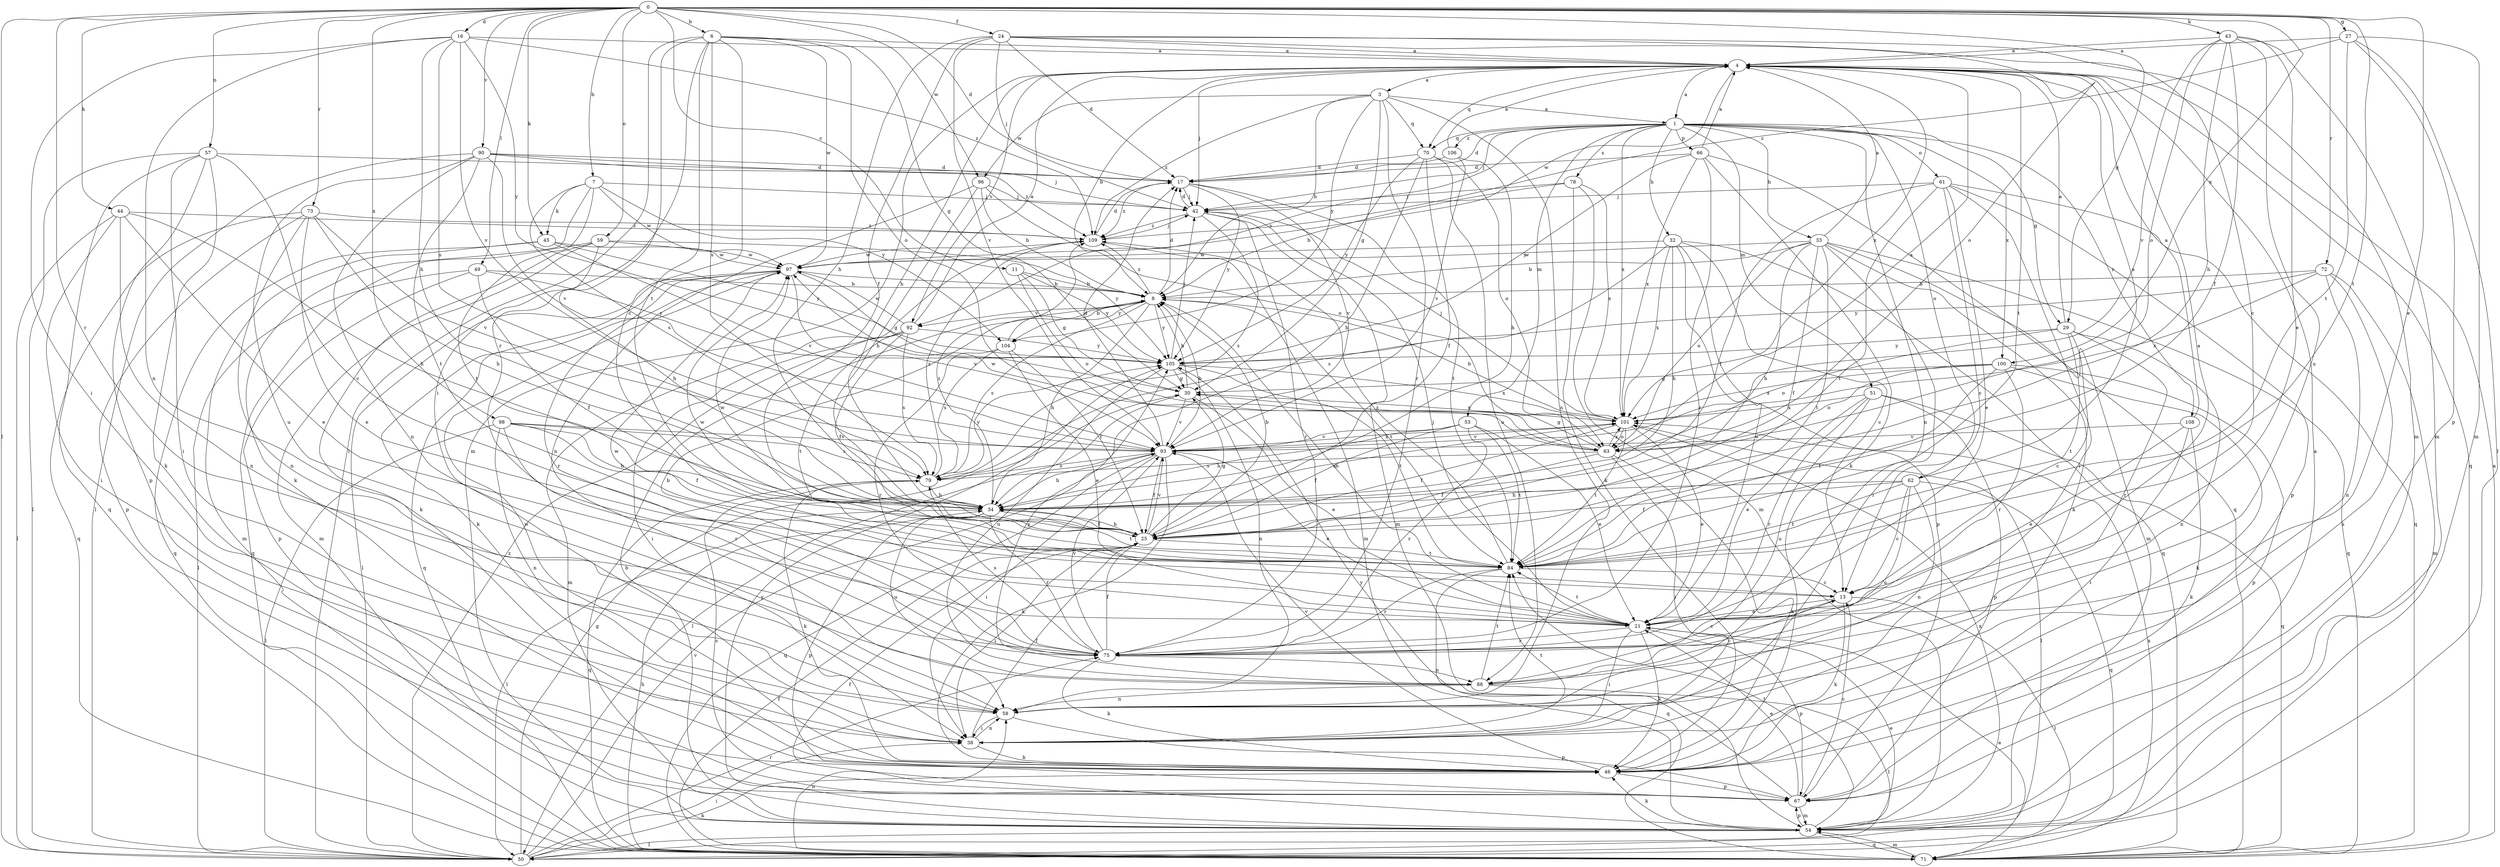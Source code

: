 strict digraph  {
0;
1;
3;
4;
6;
7;
8;
11;
13;
16;
17;
21;
24;
25;
27;
29;
30;
32;
33;
34;
38;
42;
43;
44;
45;
46;
49;
50;
51;
53;
54;
57;
58;
59;
61;
62;
63;
66;
67;
70;
71;
72;
73;
75;
78;
79;
84;
88;
90;
92;
93;
96;
97;
98;
100;
101;
104;
105;
106;
108;
109;
0 -> 6  [label=b];
0 -> 7  [label=b];
0 -> 11  [label=c];
0 -> 16  [label=d];
0 -> 17  [label=d];
0 -> 21  [label=e];
0 -> 24  [label=f];
0 -> 27  [label=g];
0 -> 29  [label=g];
0 -> 43  [label=k];
0 -> 44  [label=k];
0 -> 45  [label=k];
0 -> 49  [label=l];
0 -> 50  [label=l];
0 -> 57  [label=n];
0 -> 59  [label=o];
0 -> 72  [label=r];
0 -> 73  [label=r];
0 -> 75  [label=r];
0 -> 84  [label=t];
0 -> 90  [label=v];
0 -> 96  [label=w];
0 -> 98  [label=x];
0 -> 100  [label=x];
1 -> 17  [label=d];
1 -> 29  [label=g];
1 -> 32  [label=h];
1 -> 33  [label=h];
1 -> 42  [label=j];
1 -> 51  [label=m];
1 -> 53  [label=m];
1 -> 58  [label=n];
1 -> 61  [label=o];
1 -> 62  [label=o];
1 -> 66  [label=p];
1 -> 70  [label=q];
1 -> 78  [label=s];
1 -> 92  [label=v];
1 -> 100  [label=x];
1 -> 101  [label=x];
1 -> 106  [label=z];
1 -> 108  [label=z];
3 -> 1  [label=a];
3 -> 8  [label=b];
3 -> 30  [label=g];
3 -> 58  [label=n];
3 -> 70  [label=q];
3 -> 75  [label=r];
3 -> 96  [label=w];
3 -> 104  [label=y];
3 -> 109  [label=z];
4 -> 1  [label=a];
4 -> 3  [label=a];
4 -> 8  [label=b];
4 -> 34  [label=h];
4 -> 42  [label=j];
4 -> 54  [label=m];
4 -> 70  [label=q];
4 -> 71  [label=q];
4 -> 84  [label=t];
4 -> 92  [label=v];
4 -> 97  [label=w];
4 -> 101  [label=x];
6 -> 4  [label=a];
6 -> 13  [label=c];
6 -> 30  [label=g];
6 -> 38  [label=i];
6 -> 50  [label=l];
6 -> 63  [label=o];
6 -> 75  [label=r];
6 -> 79  [label=s];
6 -> 84  [label=t];
6 -> 97  [label=w];
7 -> 42  [label=j];
7 -> 45  [label=k];
7 -> 46  [label=k];
7 -> 79  [label=s];
7 -> 84  [label=t];
7 -> 97  [label=w];
7 -> 104  [label=y];
8 -> 17  [label=d];
8 -> 34  [label=h];
8 -> 79  [label=s];
8 -> 84  [label=t];
8 -> 92  [label=v];
8 -> 104  [label=y];
8 -> 105  [label=y];
8 -> 109  [label=z];
11 -> 8  [label=b];
11 -> 30  [label=g];
11 -> 63  [label=o];
11 -> 105  [label=y];
13 -> 21  [label=e];
13 -> 46  [label=k];
13 -> 50  [label=l];
16 -> 4  [label=a];
16 -> 34  [label=h];
16 -> 38  [label=i];
16 -> 58  [label=n];
16 -> 79  [label=s];
16 -> 93  [label=v];
16 -> 105  [label=y];
16 -> 109  [label=z];
17 -> 42  [label=j];
17 -> 84  [label=t];
17 -> 93  [label=v];
17 -> 105  [label=y];
17 -> 109  [label=z];
21 -> 4  [label=a];
21 -> 8  [label=b];
21 -> 38  [label=i];
21 -> 42  [label=j];
21 -> 46  [label=k];
21 -> 67  [label=p];
21 -> 75  [label=r];
21 -> 84  [label=t];
21 -> 97  [label=w];
24 -> 4  [label=a];
24 -> 13  [label=c];
24 -> 17  [label=d];
24 -> 25  [label=f];
24 -> 34  [label=h];
24 -> 42  [label=j];
24 -> 54  [label=m];
24 -> 63  [label=o];
24 -> 93  [label=v];
25 -> 8  [label=b];
25 -> 30  [label=g];
25 -> 34  [label=h];
25 -> 38  [label=i];
25 -> 84  [label=t];
25 -> 93  [label=v];
25 -> 97  [label=w];
27 -> 4  [label=a];
27 -> 50  [label=l];
27 -> 54  [label=m];
27 -> 67  [label=p];
27 -> 84  [label=t];
27 -> 109  [label=z];
29 -> 4  [label=a];
29 -> 13  [label=c];
29 -> 58  [label=n];
29 -> 63  [label=o];
29 -> 75  [label=r];
29 -> 84  [label=t];
29 -> 105  [label=y];
30 -> 8  [label=b];
30 -> 21  [label=e];
30 -> 50  [label=l];
30 -> 93  [label=v];
30 -> 101  [label=x];
32 -> 13  [label=c];
32 -> 21  [label=e];
32 -> 34  [label=h];
32 -> 67  [label=p];
32 -> 71  [label=q];
32 -> 79  [label=s];
32 -> 97  [label=w];
32 -> 101  [label=x];
33 -> 4  [label=a];
33 -> 8  [label=b];
33 -> 25  [label=f];
33 -> 34  [label=h];
33 -> 38  [label=i];
33 -> 46  [label=k];
33 -> 54  [label=m];
33 -> 63  [label=o];
33 -> 71  [label=q];
33 -> 84  [label=t];
33 -> 97  [label=w];
34 -> 25  [label=f];
34 -> 50  [label=l];
34 -> 67  [label=p];
34 -> 75  [label=r];
34 -> 84  [label=t];
34 -> 88  [label=u];
34 -> 101  [label=x];
34 -> 109  [label=z];
38 -> 25  [label=f];
38 -> 46  [label=k];
38 -> 58  [label=n];
38 -> 84  [label=t];
42 -> 17  [label=d];
42 -> 54  [label=m];
42 -> 75  [label=r];
42 -> 79  [label=s];
42 -> 109  [label=z];
43 -> 4  [label=a];
43 -> 21  [label=e];
43 -> 25  [label=f];
43 -> 34  [label=h];
43 -> 54  [label=m];
43 -> 63  [label=o];
43 -> 88  [label=u];
43 -> 93  [label=v];
44 -> 21  [label=e];
44 -> 34  [label=h];
44 -> 38  [label=i];
44 -> 50  [label=l];
44 -> 58  [label=n];
44 -> 109  [label=z];
45 -> 54  [label=m];
45 -> 71  [label=q];
45 -> 93  [label=v];
45 -> 97  [label=w];
45 -> 105  [label=y];
46 -> 67  [label=p];
46 -> 93  [label=v];
46 -> 97  [label=w];
49 -> 8  [label=b];
49 -> 25  [label=f];
49 -> 50  [label=l];
49 -> 67  [label=p];
49 -> 105  [label=y];
50 -> 30  [label=g];
50 -> 38  [label=i];
50 -> 46  [label=k];
50 -> 75  [label=r];
50 -> 93  [label=v];
50 -> 109  [label=z];
51 -> 21  [label=e];
51 -> 67  [label=p];
51 -> 71  [label=q];
51 -> 75  [label=r];
51 -> 88  [label=u];
51 -> 101  [label=x];
53 -> 21  [label=e];
53 -> 25  [label=f];
53 -> 34  [label=h];
53 -> 75  [label=r];
53 -> 84  [label=t];
53 -> 93  [label=v];
54 -> 4  [label=a];
54 -> 8  [label=b];
54 -> 21  [label=e];
54 -> 25  [label=f];
54 -> 46  [label=k];
54 -> 50  [label=l];
54 -> 67  [label=p];
54 -> 71  [label=q];
54 -> 84  [label=t];
54 -> 101  [label=x];
54 -> 105  [label=y];
57 -> 13  [label=c];
57 -> 17  [label=d];
57 -> 38  [label=i];
57 -> 46  [label=k];
57 -> 50  [label=l];
57 -> 67  [label=p];
57 -> 71  [label=q];
58 -> 38  [label=i];
58 -> 67  [label=p];
59 -> 34  [label=h];
59 -> 46  [label=k];
59 -> 54  [label=m];
59 -> 71  [label=q];
59 -> 97  [label=w];
59 -> 105  [label=y];
61 -> 13  [label=c];
61 -> 21  [label=e];
61 -> 25  [label=f];
61 -> 38  [label=i];
61 -> 42  [label=j];
61 -> 67  [label=p];
61 -> 71  [label=q];
61 -> 84  [label=t];
62 -> 4  [label=a];
62 -> 13  [label=c];
62 -> 25  [label=f];
62 -> 34  [label=h];
62 -> 58  [label=n];
62 -> 71  [label=q];
62 -> 84  [label=t];
62 -> 88  [label=u];
63 -> 4  [label=a];
63 -> 25  [label=f];
63 -> 30  [label=g];
63 -> 38  [label=i];
63 -> 46  [label=k];
63 -> 79  [label=s];
63 -> 97  [label=w];
63 -> 101  [label=x];
66 -> 4  [label=a];
66 -> 17  [label=d];
66 -> 46  [label=k];
66 -> 71  [label=q];
66 -> 75  [label=r];
66 -> 101  [label=x];
66 -> 105  [label=y];
67 -> 13  [label=c];
67 -> 21  [label=e];
67 -> 54  [label=m];
67 -> 79  [label=s];
67 -> 105  [label=y];
70 -> 17  [label=d];
70 -> 25  [label=f];
70 -> 34  [label=h];
70 -> 63  [label=o];
70 -> 88  [label=u];
70 -> 105  [label=y];
71 -> 4  [label=a];
71 -> 21  [label=e];
71 -> 25  [label=f];
71 -> 34  [label=h];
71 -> 54  [label=m];
71 -> 58  [label=n];
71 -> 101  [label=x];
72 -> 8  [label=b];
72 -> 46  [label=k];
72 -> 54  [label=m];
72 -> 58  [label=n];
72 -> 101  [label=x];
72 -> 105  [label=y];
73 -> 21  [label=e];
73 -> 34  [label=h];
73 -> 58  [label=n];
73 -> 67  [label=p];
73 -> 71  [label=q];
73 -> 93  [label=v];
73 -> 109  [label=z];
75 -> 8  [label=b];
75 -> 13  [label=c];
75 -> 25  [label=f];
75 -> 46  [label=k];
75 -> 79  [label=s];
75 -> 88  [label=u];
75 -> 93  [label=v];
78 -> 8  [label=b];
78 -> 42  [label=j];
78 -> 46  [label=k];
78 -> 54  [label=m];
78 -> 101  [label=x];
79 -> 34  [label=h];
79 -> 46  [label=k];
79 -> 71  [label=q];
79 -> 105  [label=y];
79 -> 109  [label=z];
84 -> 13  [label=c];
84 -> 71  [label=q];
84 -> 75  [label=r];
84 -> 97  [label=w];
84 -> 109  [label=z];
88 -> 13  [label=c];
88 -> 50  [label=l];
88 -> 58  [label=n];
88 -> 84  [label=t];
88 -> 105  [label=y];
90 -> 17  [label=d];
90 -> 42  [label=j];
90 -> 50  [label=l];
90 -> 58  [label=n];
90 -> 84  [label=t];
90 -> 88  [label=u];
90 -> 93  [label=v];
90 -> 109  [label=z];
92 -> 4  [label=a];
92 -> 25  [label=f];
92 -> 38  [label=i];
92 -> 54  [label=m];
92 -> 79  [label=s];
92 -> 84  [label=t];
92 -> 97  [label=w];
92 -> 105  [label=y];
93 -> 8  [label=b];
93 -> 17  [label=d];
93 -> 21  [label=e];
93 -> 25  [label=f];
93 -> 34  [label=h];
93 -> 38  [label=i];
93 -> 46  [label=k];
93 -> 71  [label=q];
93 -> 79  [label=s];
93 -> 101  [label=x];
96 -> 8  [label=b];
96 -> 34  [label=h];
96 -> 42  [label=j];
96 -> 58  [label=n];
96 -> 63  [label=o];
97 -> 8  [label=b];
97 -> 30  [label=g];
97 -> 46  [label=k];
97 -> 50  [label=l];
97 -> 71  [label=q];
97 -> 75  [label=r];
97 -> 93  [label=v];
98 -> 25  [label=f];
98 -> 34  [label=h];
98 -> 50  [label=l];
98 -> 58  [label=n];
98 -> 75  [label=r];
98 -> 79  [label=s];
98 -> 93  [label=v];
100 -> 30  [label=g];
100 -> 46  [label=k];
100 -> 63  [label=o];
100 -> 67  [label=p];
100 -> 75  [label=r];
100 -> 84  [label=t];
100 -> 101  [label=x];
101 -> 8  [label=b];
101 -> 21  [label=e];
101 -> 25  [label=f];
101 -> 42  [label=j];
101 -> 50  [label=l];
101 -> 63  [label=o];
101 -> 84  [label=t];
101 -> 93  [label=v];
104 -> 8  [label=b];
104 -> 21  [label=e];
104 -> 25  [label=f];
104 -> 75  [label=r];
104 -> 79  [label=s];
105 -> 30  [label=g];
105 -> 42  [label=j];
105 -> 58  [label=n];
105 -> 84  [label=t];
105 -> 88  [label=u];
105 -> 101  [label=x];
106 -> 4  [label=a];
106 -> 17  [label=d];
106 -> 34  [label=h];
106 -> 93  [label=v];
108 -> 4  [label=a];
108 -> 21  [label=e];
108 -> 38  [label=i];
108 -> 46  [label=k];
108 -> 93  [label=v];
109 -> 17  [label=d];
109 -> 42  [label=j];
109 -> 54  [label=m];
109 -> 97  [label=w];
}
